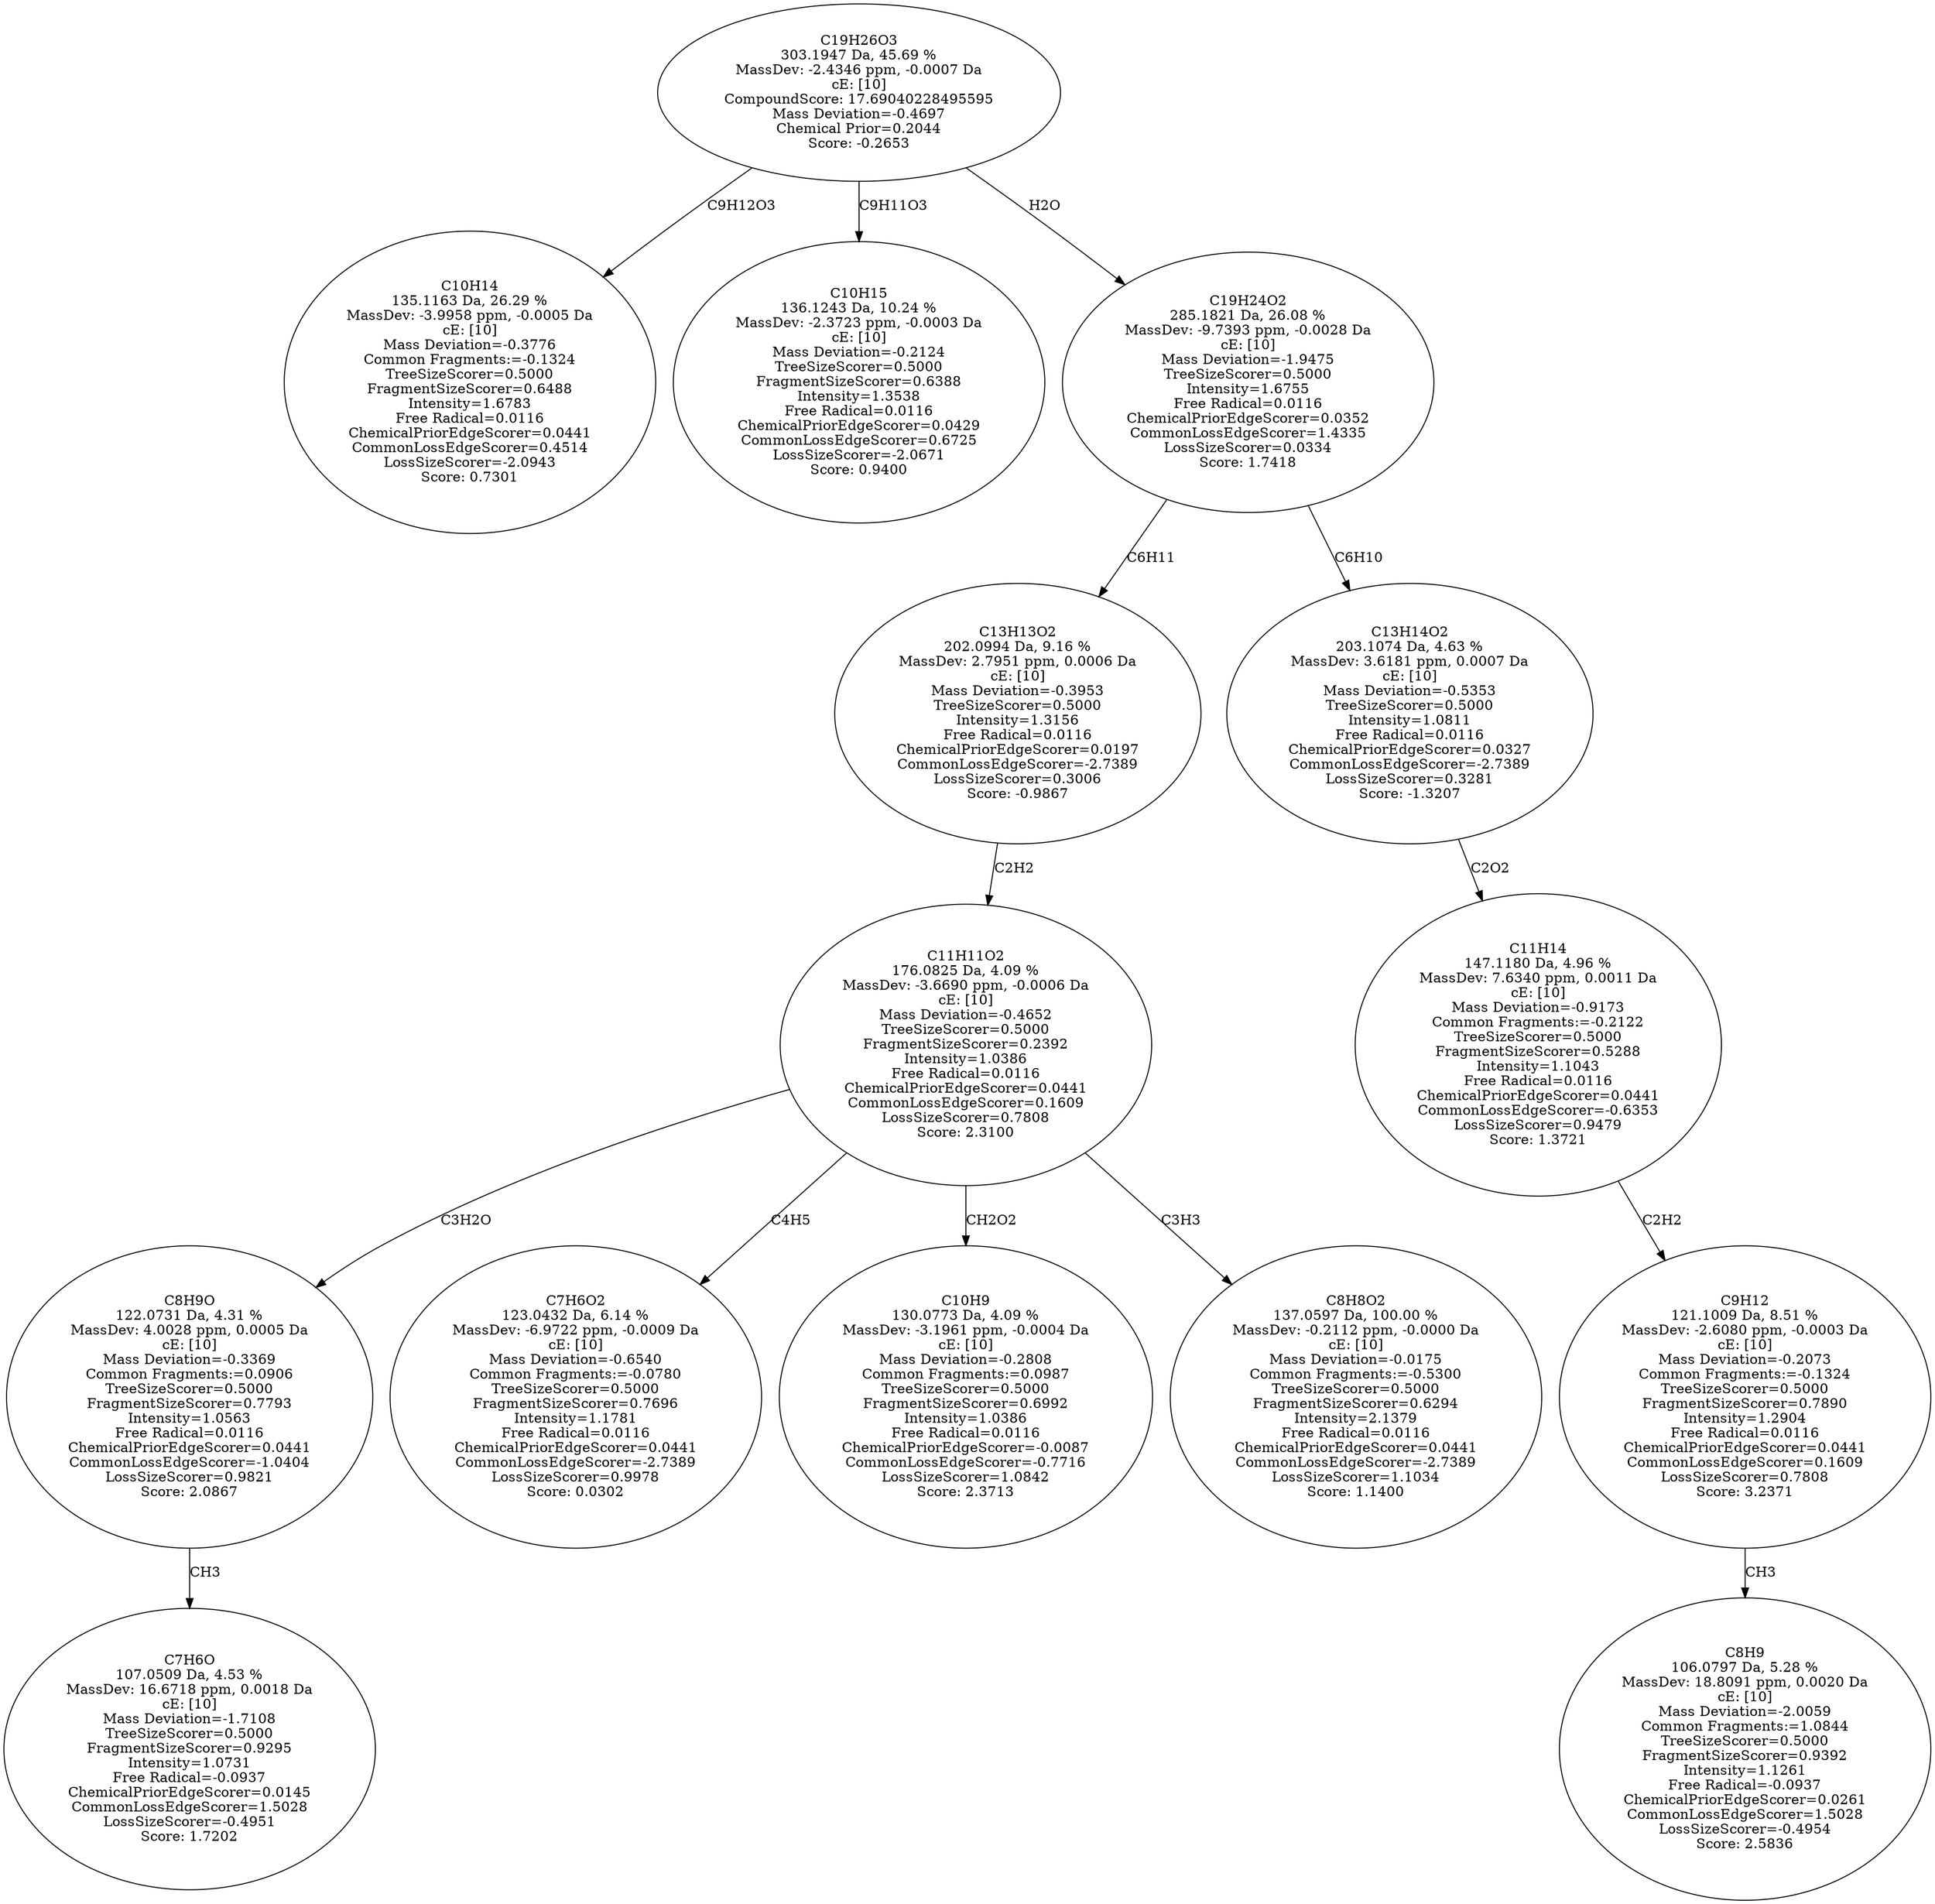 strict digraph {
v1 [label="C10H14\n135.1163 Da, 26.29 %\nMassDev: -3.9958 ppm, -0.0005 Da\ncE: [10]\nMass Deviation=-0.3776\nCommon Fragments:=-0.1324\nTreeSizeScorer=0.5000\nFragmentSizeScorer=0.6488\nIntensity=1.6783\nFree Radical=0.0116\nChemicalPriorEdgeScorer=0.0441\nCommonLossEdgeScorer=0.4514\nLossSizeScorer=-2.0943\nScore: 0.7301"];
v2 [label="C10H15\n136.1243 Da, 10.24 %\nMassDev: -2.3723 ppm, -0.0003 Da\ncE: [10]\nMass Deviation=-0.2124\nTreeSizeScorer=0.5000\nFragmentSizeScorer=0.6388\nIntensity=1.3538\nFree Radical=0.0116\nChemicalPriorEdgeScorer=0.0429\nCommonLossEdgeScorer=0.6725\nLossSizeScorer=-2.0671\nScore: 0.9400"];
v3 [label="C7H6O\n107.0509 Da, 4.53 %\nMassDev: 16.6718 ppm, 0.0018 Da\ncE: [10]\nMass Deviation=-1.7108\nTreeSizeScorer=0.5000\nFragmentSizeScorer=0.9295\nIntensity=1.0731\nFree Radical=-0.0937\nChemicalPriorEdgeScorer=0.0145\nCommonLossEdgeScorer=1.5028\nLossSizeScorer=-0.4951\nScore: 1.7202"];
v4 [label="C8H9O\n122.0731 Da, 4.31 %\nMassDev: 4.0028 ppm, 0.0005 Da\ncE: [10]\nMass Deviation=-0.3369\nCommon Fragments:=0.0906\nTreeSizeScorer=0.5000\nFragmentSizeScorer=0.7793\nIntensity=1.0563\nFree Radical=0.0116\nChemicalPriorEdgeScorer=0.0441\nCommonLossEdgeScorer=-1.0404\nLossSizeScorer=0.9821\nScore: 2.0867"];
v5 [label="C7H6O2\n123.0432 Da, 6.14 %\nMassDev: -6.9722 ppm, -0.0009 Da\ncE: [10]\nMass Deviation=-0.6540\nCommon Fragments:=-0.0780\nTreeSizeScorer=0.5000\nFragmentSizeScorer=0.7696\nIntensity=1.1781\nFree Radical=0.0116\nChemicalPriorEdgeScorer=0.0441\nCommonLossEdgeScorer=-2.7389\nLossSizeScorer=0.9978\nScore: 0.0302"];
v6 [label="C10H9\n130.0773 Da, 4.09 %\nMassDev: -3.1961 ppm, -0.0004 Da\ncE: [10]\nMass Deviation=-0.2808\nCommon Fragments:=0.0987\nTreeSizeScorer=0.5000\nFragmentSizeScorer=0.6992\nIntensity=1.0386\nFree Radical=0.0116\nChemicalPriorEdgeScorer=-0.0087\nCommonLossEdgeScorer=-0.7716\nLossSizeScorer=1.0842\nScore: 2.3713"];
v7 [label="C8H8O2\n137.0597 Da, 100.00 %\nMassDev: -0.2112 ppm, -0.0000 Da\ncE: [10]\nMass Deviation=-0.0175\nCommon Fragments:=-0.5300\nTreeSizeScorer=0.5000\nFragmentSizeScorer=0.6294\nIntensity=2.1379\nFree Radical=0.0116\nChemicalPriorEdgeScorer=0.0441\nCommonLossEdgeScorer=-2.7389\nLossSizeScorer=1.1034\nScore: 1.1400"];
v8 [label="C11H11O2\n176.0825 Da, 4.09 %\nMassDev: -3.6690 ppm, -0.0006 Da\ncE: [10]\nMass Deviation=-0.4652\nTreeSizeScorer=0.5000\nFragmentSizeScorer=0.2392\nIntensity=1.0386\nFree Radical=0.0116\nChemicalPriorEdgeScorer=0.0441\nCommonLossEdgeScorer=0.1609\nLossSizeScorer=0.7808\nScore: 2.3100"];
v9 [label="C13H13O2\n202.0994 Da, 9.16 %\nMassDev: 2.7951 ppm, 0.0006 Da\ncE: [10]\nMass Deviation=-0.3953\nTreeSizeScorer=0.5000\nIntensity=1.3156\nFree Radical=0.0116\nChemicalPriorEdgeScorer=0.0197\nCommonLossEdgeScorer=-2.7389\nLossSizeScorer=0.3006\nScore: -0.9867"];
v10 [label="C8H9\n106.0797 Da, 5.28 %\nMassDev: 18.8091 ppm, 0.0020 Da\ncE: [10]\nMass Deviation=-2.0059\nCommon Fragments:=1.0844\nTreeSizeScorer=0.5000\nFragmentSizeScorer=0.9392\nIntensity=1.1261\nFree Radical=-0.0937\nChemicalPriorEdgeScorer=0.0261\nCommonLossEdgeScorer=1.5028\nLossSizeScorer=-0.4954\nScore: 2.5836"];
v11 [label="C9H12\n121.1009 Da, 8.51 %\nMassDev: -2.6080 ppm, -0.0003 Da\ncE: [10]\nMass Deviation=-0.2073\nCommon Fragments:=-0.1324\nTreeSizeScorer=0.5000\nFragmentSizeScorer=0.7890\nIntensity=1.2904\nFree Radical=0.0116\nChemicalPriorEdgeScorer=0.0441\nCommonLossEdgeScorer=0.1609\nLossSizeScorer=0.7808\nScore: 3.2371"];
v12 [label="C11H14\n147.1180 Da, 4.96 %\nMassDev: 7.6340 ppm, 0.0011 Da\ncE: [10]\nMass Deviation=-0.9173\nCommon Fragments:=-0.2122\nTreeSizeScorer=0.5000\nFragmentSizeScorer=0.5288\nIntensity=1.1043\nFree Radical=0.0116\nChemicalPriorEdgeScorer=0.0441\nCommonLossEdgeScorer=-0.6353\nLossSizeScorer=0.9479\nScore: 1.3721"];
v13 [label="C13H14O2\n203.1074 Da, 4.63 %\nMassDev: 3.6181 ppm, 0.0007 Da\ncE: [10]\nMass Deviation=-0.5353\nTreeSizeScorer=0.5000\nIntensity=1.0811\nFree Radical=0.0116\nChemicalPriorEdgeScorer=0.0327\nCommonLossEdgeScorer=-2.7389\nLossSizeScorer=0.3281\nScore: -1.3207"];
v14 [label="C19H24O2\n285.1821 Da, 26.08 %\nMassDev: -9.7393 ppm, -0.0028 Da\ncE: [10]\nMass Deviation=-1.9475\nTreeSizeScorer=0.5000\nIntensity=1.6755\nFree Radical=0.0116\nChemicalPriorEdgeScorer=0.0352\nCommonLossEdgeScorer=1.4335\nLossSizeScorer=0.0334\nScore: 1.7418"];
v15 [label="C19H26O3\n303.1947 Da, 45.69 %\nMassDev: -2.4346 ppm, -0.0007 Da\ncE: [10]\nCompoundScore: 17.69040228495595\nMass Deviation=-0.4697\nChemical Prior=0.2044\nScore: -0.2653"];
v15 -> v1 [label="C9H12O3"];
v15 -> v2 [label="C9H11O3"];
v4 -> v3 [label="CH3"];
v8 -> v4 [label="C3H2O"];
v8 -> v5 [label="C4H5"];
v8 -> v6 [label="CH2O2"];
v8 -> v7 [label="C3H3"];
v9 -> v8 [label="C2H2"];
v14 -> v9 [label="C6H11"];
v11 -> v10 [label="CH3"];
v12 -> v11 [label="C2H2"];
v13 -> v12 [label="C2O2"];
v14 -> v13 [label="C6H10"];
v15 -> v14 [label="H2O"];
}